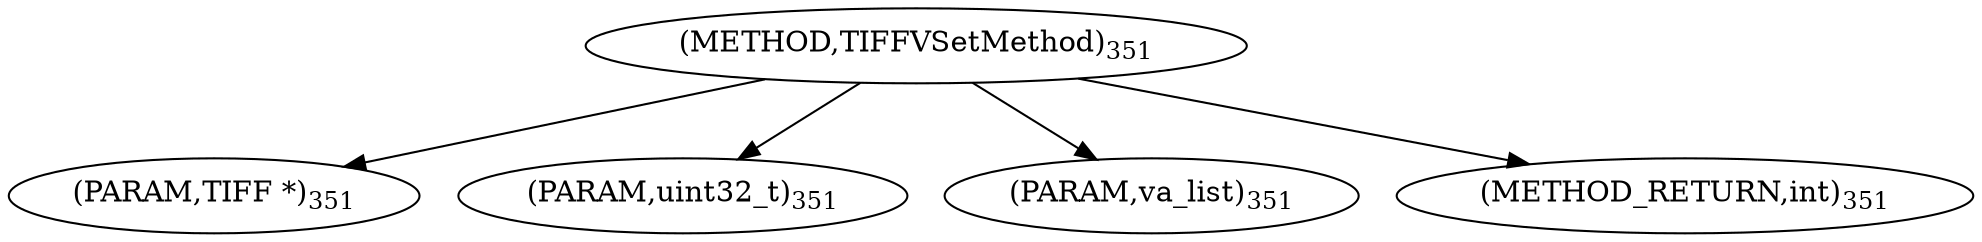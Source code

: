 digraph "TIFFVSetMethod" {  
"8471" [label = <(METHOD,TIFFVSetMethod)<SUB>351</SUB>> ]
"8472" [label = <(PARAM,TIFF *)<SUB>351</SUB>> ]
"8473" [label = <(PARAM,uint32_t)<SUB>351</SUB>> ]
"8474" [label = <(PARAM,va_list)<SUB>351</SUB>> ]
"8475" [label = <(METHOD_RETURN,int)<SUB>351</SUB>> ]
  "8471" -> "8472" 
  "8471" -> "8473" 
  "8471" -> "8474" 
  "8471" -> "8475" 
}
